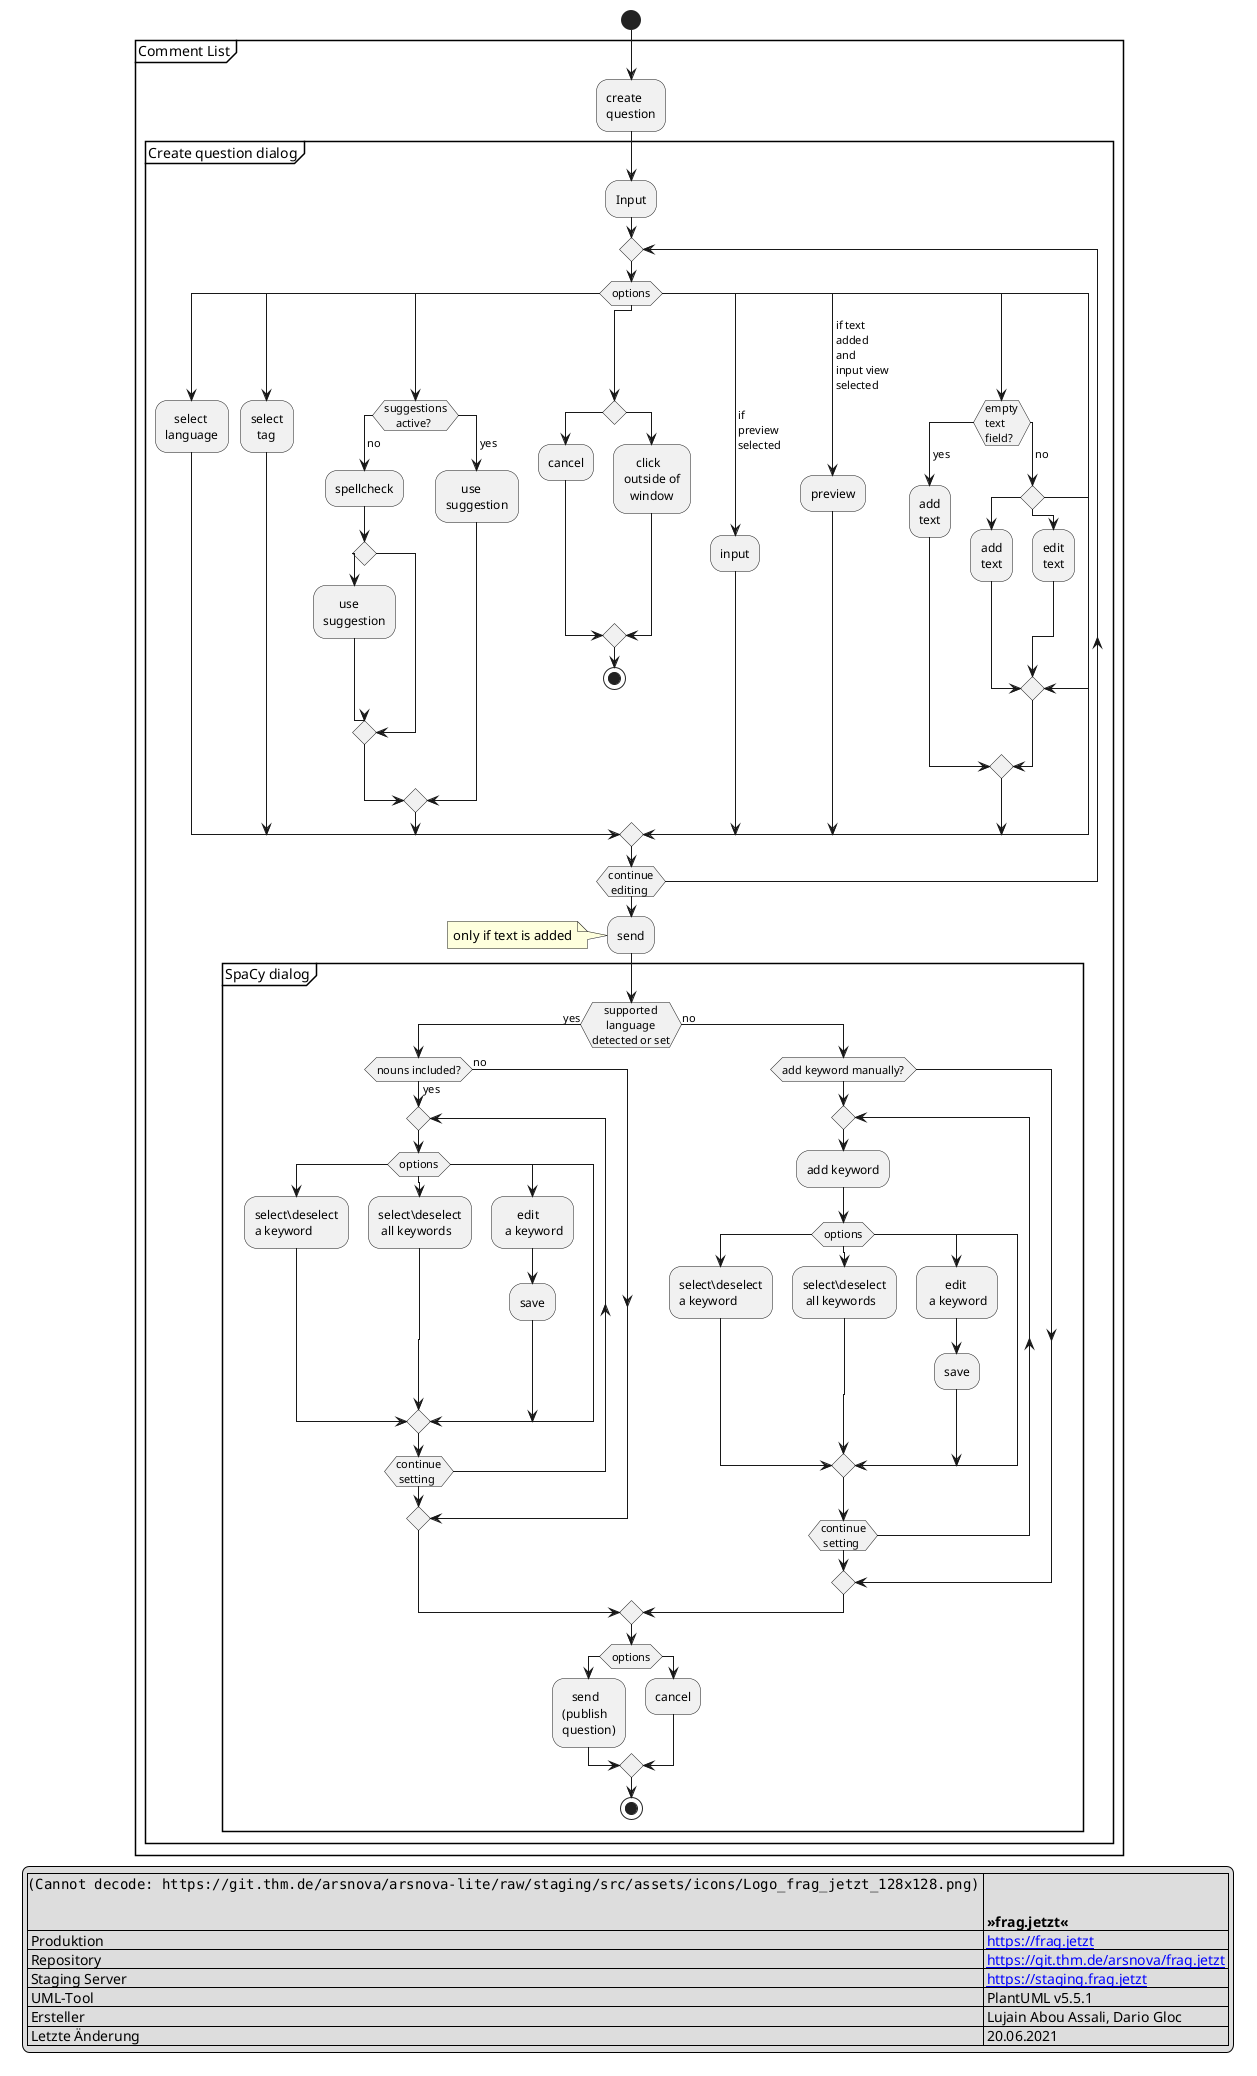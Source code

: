 @startuml
'https://plantuml.com/activity-diagram-beta

start
partition "Comment List"
    :create\nquestion;
    partition "Create question dialog"
        :Input;
        repeat
            switch (options)
                case ()
                    :   select\nlanguage;
                case ()
                    :select\n  tag;
                case ()
                    switch (suggestions\n    active?)
                        case( no)
                            :spellcheck;
                            switch ()
                                case ()
                                    :     use\nsuggestion;
                                case ()
                            endswitch
                        case ( yes)
                          :     use\nsuggestion;
                    endswitch
                case ()
                    switch ()
                        case ()
                            :cancel;
                        case ()
                            :    click\noutside of\n  window;
                    endswitch
                    stop
                case (\n\n\n\n\n\n if\n preview\n selected)
                    :input;
                case ( if text\n added\n and\n input view\n selected)
                    :preview;
                case ()
                    switch (empty\ntext\nfield?)
                        case ( yes)
                            :add\ntext;

                        case ( no)
                            switch ()
                                case ()
                                    :add\ntext;
                                case ()
                                    :edit\ntext;
                                case ()
                            endswitch
                    endswitch
                case ()
            endswitch
        repeat while (continue\n editing)

        :send;
        note left
        only if text is added
        end note
        partition "SpaCy dialog" {
            if(    supported\n     language\ndetected or set) then (yes)
                if (nouns included?) then (yes)
                    repeat
                        switch(options)
                            case ()
                                :select\deselect\na keyword;
                            case ()
                                :select\deselect\n all keywords;
                            case ()
                                :     edit\n a keyword;
                                :save;
                            case ()
                        endswitch
                    repeat while (continue\n setting)
                else (no)
                endif
            else (no)
                if(add keyword manually?)
                    repeat
                        :add keyword;
                        switch (options)
                            case ()
                                :select\deselect\na keyword;
                            case ()
                                :select\deselect\n all keywords;
                            case ()
                                :      edit\n a keyword;
                                :save;
                            case()
                        endswitch
                    repeat while (continue\n setting)
                else
                endif
            endif
            if(options)
                :   send\n(publish\nquestion);
            else
                :cancel;
            endif
            stop
        }
    }
}

legend right
  |<img:https://git.thm.de/arsnova/arsnova-lite/raw/staging/src/assets/icons/Logo_frag_jetzt_128x128.png> |= \n\n »frag.jetzt« |
  | Produktion | [[https://frag.jetzt]] |
  | Repository | [[https://git.thm.de/arsnova/frag.jetzt]] |
  | Staging Server | [[https://staging.frag.jetzt]] |
  | UML-Tool| PlantUML v5.5.1|
  | Ersteller| Lujain Abou Assali, Dario Gloc|
  | Letzte Änderung| 20.06.2021 |
end legend
/'
legend right
 |= \n          <img:https://git.thm.de/arsnova/frag.jetzt/-/raw/staging/src/assets/icons/favicon-32x32.png> |= \n [[https://git.thm.de/arsnova/frag.jetzt frag.jetzt]] \n\n Technische Hochschule Mittelhessen |
 | Repository | [[https://git.thm.de/arsnova/frag.jetzt]] |
 | Staging Server | [[https://staging.frag.jetzt]] |
 | UML-Tool| PlantUML v5.5.1|
 | Modellversion| 1.0|
 | Erstelldatum| 17.06.2021|
 | Ersteller| Lujain Abou Assali, Dario Gloc|
 | Letzte Änderung| 17.06.2021|
end legend
'/
@enduml
